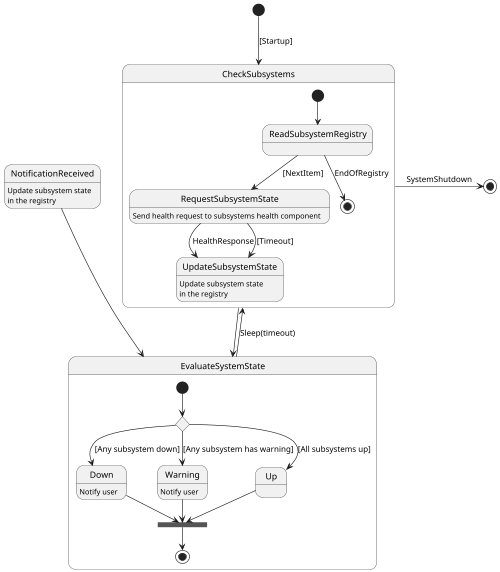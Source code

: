@startuml
scale 500 width

[*] --> CheckSubsystems : [Startup]

state CheckSubsystems {
[*] --> ReadSubsystemRegistry
ReadSubsystemRegistry --> RequestSubsystemState : [NextItem]
RequestSubsystemState --> UpdateSubsystemState : HealthResponse
RequestSubsystemState --> UpdateSubsystemState : [Timeout]
RequestSubsystemState : Send health request to subsystems health component
UpdateSubsystemState : Update subsystem state\nin the registry
ReadSubsystemRegistry --> [*] : EndOfRegistry
}


CheckSubsystems --> EvaluateSystemState

state EvaluateSystemState {

state c <<choice>>
state j <<join>>
state Down : Notify user
state Warning : Notify user

[*] --> c
c --> Down : [Any subsystem down]
c --> Warning : [Any subsystem has warning]
c --> Up : [All subsystems up]

Down --> j
Warning --> j
Up --> j

j --> [*]
}

EvaluateSystemState --> CheckSubsystems : Sleep(timeout)

state NotificationReceived : Update subsystem state\nin the registry
NotificationReceived -down-> EvaluateSystemState

CheckSubsystems -> [*] : SystemShutdown

@enduml